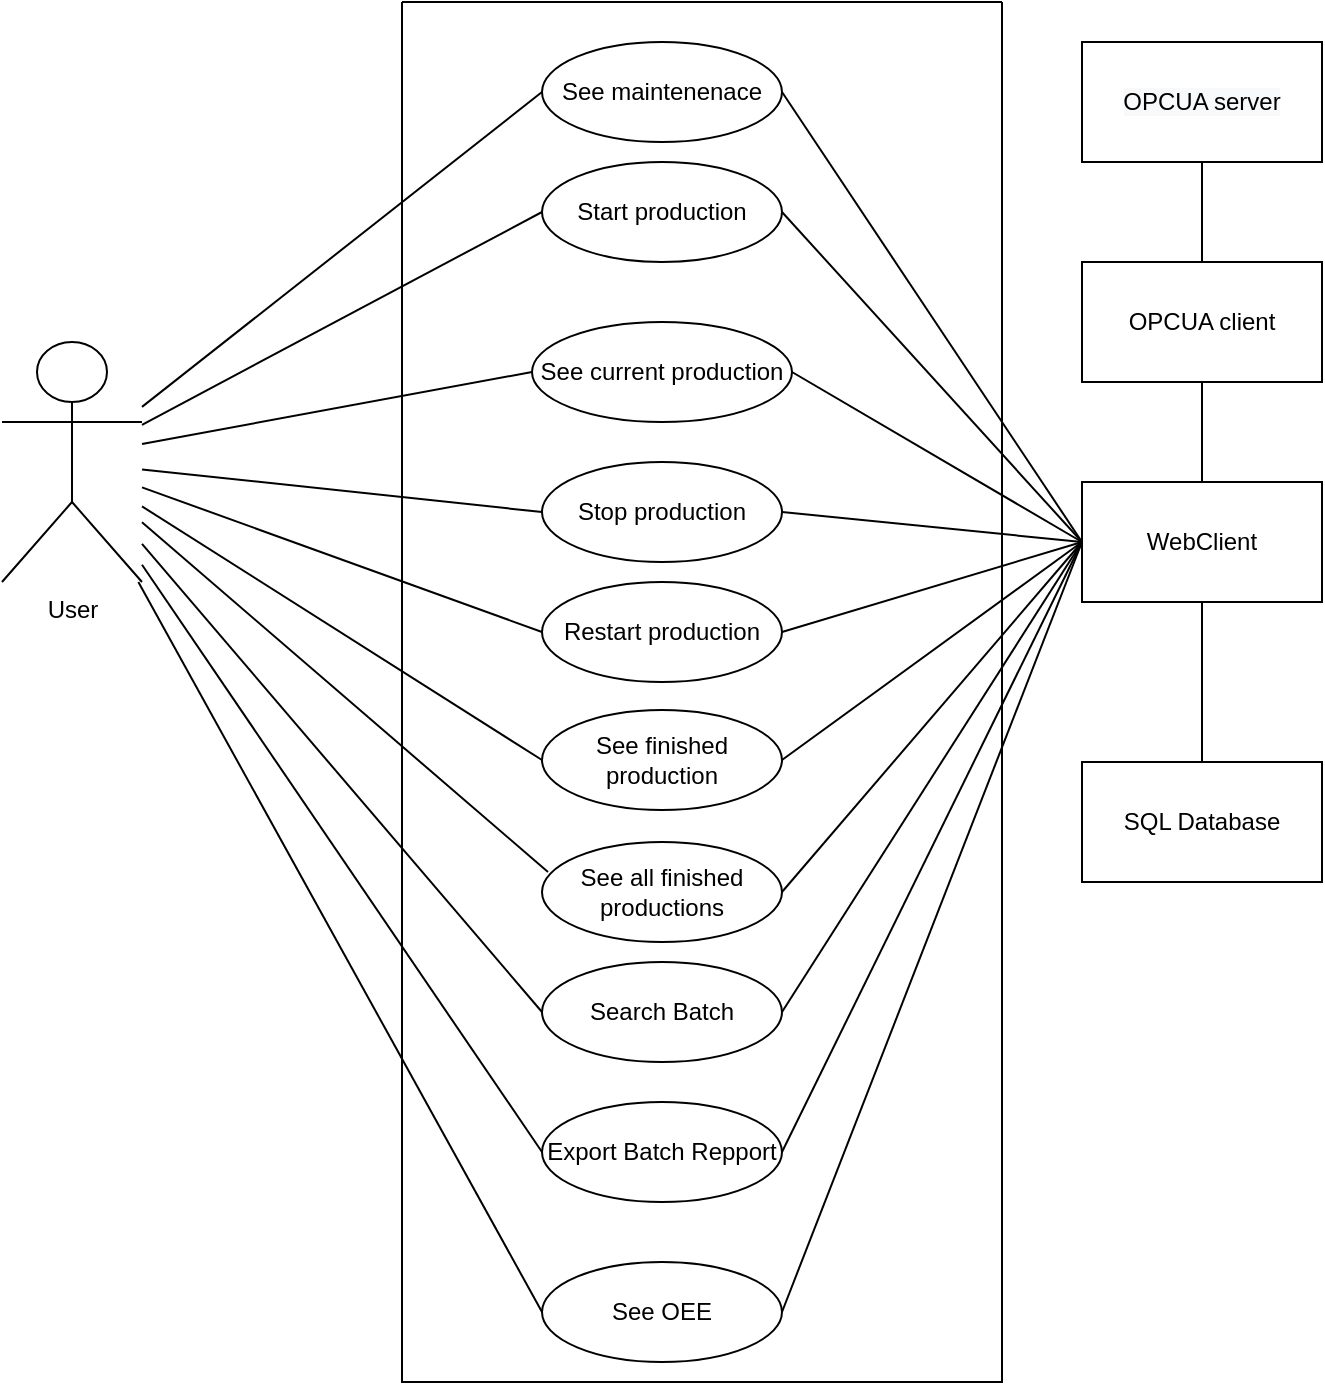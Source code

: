 <mxfile version="15.4.0" type="github">
  <diagram id="J5MR8ZXBjJgOLiZi0rxL" name="Page-1">
    <mxGraphModel dx="1422" dy="737" grid="1" gridSize="10" guides="1" tooltips="1" connect="1" arrows="1" fold="1" page="1" pageScale="1" pageWidth="1169" pageHeight="827" math="0" shadow="0">
      <root>
        <mxCell id="0" />
        <mxCell id="1" parent="0" />
        <mxCell id="E_q7DkZXYIlZWsKSeqye-2" value="" style="swimlane;startSize=0;" vertex="1" parent="1">
          <mxGeometry x="210" y="10" width="300" height="690" as="geometry" />
        </mxCell>
        <mxCell id="E_q7DkZXYIlZWsKSeqye-7" value="Start production" style="ellipse;whiteSpace=wrap;html=1;" vertex="1" parent="E_q7DkZXYIlZWsKSeqye-2">
          <mxGeometry x="70" y="80" width="120" height="50" as="geometry" />
        </mxCell>
        <mxCell id="E_q7DkZXYIlZWsKSeqye-8" value="Stop production" style="ellipse;whiteSpace=wrap;html=1;" vertex="1" parent="E_q7DkZXYIlZWsKSeqye-2">
          <mxGeometry x="70" y="230" width="120" height="50" as="geometry" />
        </mxCell>
        <mxCell id="E_q7DkZXYIlZWsKSeqye-9" value="Restart production" style="ellipse;whiteSpace=wrap;html=1;" vertex="1" parent="E_q7DkZXYIlZWsKSeqye-2">
          <mxGeometry x="70" y="290" width="120" height="50" as="geometry" />
        </mxCell>
        <mxCell id="E_q7DkZXYIlZWsKSeqye-11" value="See finished production&lt;span style=&quot;color: rgba(0 , 0 , 0 , 0) ; font-family: monospace ; font-size: 0px&quot;&gt;%3CmxGraphModel%3E%3Croot%3E%3CmxCell%20id%3D%220%22%2F%3E%3CmxCell%20id%3D%221%22%20parent%3D%220%22%2F%3E%3CmxCell%20id%3D%222%22%20value%3D%22Restart%20Production%22%20style%3D%22ellipse%3BwhiteSpace%3Dwrap%3Bhtml%3D1%3B%22%20vertex%3D%221%22%20parent%3D%221%22%3E%3CmxGeometry%20x%3D%22510%22%20y%3D%22220%22%20width%3D%22120%22%20height%3D%2250%22%20as%3D%22geometry%22%2F%3E%3C%2FmxCell%3E%3C%2Froot%3E%3C%2FmxGraphModel%3E&lt;/span&gt;" style="ellipse;whiteSpace=wrap;html=1;" vertex="1" parent="E_q7DkZXYIlZWsKSeqye-2">
          <mxGeometry x="70" y="354" width="120" height="50" as="geometry" />
        </mxCell>
        <mxCell id="E_q7DkZXYIlZWsKSeqye-12" value="See all finished productions&lt;span style=&quot;color: rgba(0 , 0 , 0 , 0) ; font-family: monospace ; font-size: 0px&quot;&gt;%3CmxGraphModel%3E%3Croot%3E%3CmxCell%20id%3D%220%22%2F%3E%3CmxCell%20id%3D%221%22%20parent%3D%220%22%2F%3E%3CmxCell%20id%3D%222%22%20value%3D%22Restart%20Production%22%20style%3D%22ellipse%3BwhiteSpace%3Dwrap%3Bhtml%3D1%3B%22%20vertex%3D%221%22%20parent%3D%221%22%3E%3CmxGeometry%20x%3D%22510%22%20y%3D%22220%22%20width%3D%22120%22%20height%3D%2250%22%20as%3D%22geometry%22%2F%3E%3C%2FmxCell%3E%3C%2Froot%3E%3C%2FmxGraphModel%3E&lt;/span&gt;" style="ellipse;whiteSpace=wrap;html=1;" vertex="1" parent="E_q7DkZXYIlZWsKSeqye-2">
          <mxGeometry x="70" y="420" width="120" height="50" as="geometry" />
        </mxCell>
        <mxCell id="E_q7DkZXYIlZWsKSeqye-14" value="Search Batch" style="ellipse;whiteSpace=wrap;html=1;" vertex="1" parent="E_q7DkZXYIlZWsKSeqye-2">
          <mxGeometry x="70" y="480" width="120" height="50" as="geometry" />
        </mxCell>
        <mxCell id="E_q7DkZXYIlZWsKSeqye-15" value="Export Batch Repport" style="ellipse;whiteSpace=wrap;html=1;" vertex="1" parent="E_q7DkZXYIlZWsKSeqye-2">
          <mxGeometry x="70" y="550" width="120" height="50" as="geometry" />
        </mxCell>
        <mxCell id="E_q7DkZXYIlZWsKSeqye-16" value="See OEE" style="ellipse;whiteSpace=wrap;html=1;" vertex="1" parent="E_q7DkZXYIlZWsKSeqye-2">
          <mxGeometry x="70" y="630" width="120" height="50" as="geometry" />
        </mxCell>
        <mxCell id="E_q7DkZXYIlZWsKSeqye-13" value="See maintenenace" style="ellipse;whiteSpace=wrap;html=1;" vertex="1" parent="E_q7DkZXYIlZWsKSeqye-2">
          <mxGeometry x="70" y="20" width="120" height="50" as="geometry" />
        </mxCell>
        <mxCell id="E_q7DkZXYIlZWsKSeqye-77" value="See current production" style="ellipse;whiteSpace=wrap;html=1;" vertex="1" parent="E_q7DkZXYIlZWsKSeqye-2">
          <mxGeometry x="65" y="160" width="130" height="50" as="geometry" />
        </mxCell>
        <mxCell id="E_q7DkZXYIlZWsKSeqye-3" value="User" style="shape=umlActor;verticalLabelPosition=bottom;verticalAlign=top;html=1;outlineConnect=0;" vertex="1" parent="1">
          <mxGeometry x="10" y="180" width="70" height="120" as="geometry" />
        </mxCell>
        <mxCell id="E_q7DkZXYIlZWsKSeqye-38" value="&#xa;&#xa;&lt;span style=&quot;color: rgb(0, 0, 0); font-family: helvetica; font-size: 12px; font-style: normal; font-weight: 400; letter-spacing: normal; text-align: center; text-indent: 0px; text-transform: none; word-spacing: 0px; background-color: rgb(248, 249, 250); display: inline; float: none;&quot;&gt;OPCUA server&lt;/span&gt;&#xa;&#xa;" style="rounded=0;whiteSpace=wrap;html=1;" vertex="1" parent="1">
          <mxGeometry x="550" y="30" width="120" height="60" as="geometry" />
        </mxCell>
        <mxCell id="E_q7DkZXYIlZWsKSeqye-39" value="&lt;span&gt;SQL Database&lt;/span&gt;" style="rounded=0;whiteSpace=wrap;html=1;" vertex="1" parent="1">
          <mxGeometry x="550" y="390" width="120" height="60" as="geometry" />
        </mxCell>
        <mxCell id="E_q7DkZXYIlZWsKSeqye-40" value="OPCUA client" style="rounded=0;whiteSpace=wrap;html=1;" vertex="1" parent="1">
          <mxGeometry x="550" y="140" width="120" height="60" as="geometry" />
        </mxCell>
        <mxCell id="E_q7DkZXYIlZWsKSeqye-46" value="" style="endArrow=none;html=1;entryX=0;entryY=0.5;entryDx=0;entryDy=0;" edge="1" parent="1" source="E_q7DkZXYIlZWsKSeqye-3" target="E_q7DkZXYIlZWsKSeqye-7">
          <mxGeometry width="50" height="50" relative="1" as="geometry">
            <mxPoint x="-58" y="170" as="sourcePoint" />
            <mxPoint x="134.5" y="70" as="targetPoint" />
          </mxGeometry>
        </mxCell>
        <mxCell id="E_q7DkZXYIlZWsKSeqye-47" value="" style="endArrow=none;html=1;entryX=0;entryY=0.5;entryDx=0;entryDy=0;" edge="1" parent="1" source="E_q7DkZXYIlZWsKSeqye-3" target="E_q7DkZXYIlZWsKSeqye-8">
          <mxGeometry width="50" height="50" relative="1" as="geometry">
            <mxPoint x="80" y="220" as="sourcePoint" />
            <mxPoint x="144.5" y="80" as="targetPoint" />
          </mxGeometry>
        </mxCell>
        <mxCell id="E_q7DkZXYIlZWsKSeqye-48" value="" style="endArrow=none;html=1;entryX=0;entryY=0.5;entryDx=0;entryDy=0;" edge="1" parent="1" source="E_q7DkZXYIlZWsKSeqye-3" target="E_q7DkZXYIlZWsKSeqye-9">
          <mxGeometry width="50" height="50" relative="1" as="geometry">
            <mxPoint x="-38" y="190" as="sourcePoint" />
            <mxPoint x="154.5" y="90" as="targetPoint" />
          </mxGeometry>
        </mxCell>
        <mxCell id="E_q7DkZXYIlZWsKSeqye-49" value="" style="endArrow=none;html=1;entryX=0;entryY=0.5;entryDx=0;entryDy=0;" edge="1" parent="1" source="E_q7DkZXYIlZWsKSeqye-3" target="E_q7DkZXYIlZWsKSeqye-11">
          <mxGeometry width="50" height="50" relative="1" as="geometry">
            <mxPoint x="90" y="220" as="sourcePoint" />
            <mxPoint x="164.5" y="100" as="targetPoint" />
          </mxGeometry>
        </mxCell>
        <mxCell id="E_q7DkZXYIlZWsKSeqye-50" value="" style="endArrow=none;html=1;entryX=0.025;entryY=0.3;entryDx=0;entryDy=0;entryPerimeter=0;" edge="1" parent="1" source="E_q7DkZXYIlZWsKSeqye-3" target="E_q7DkZXYIlZWsKSeqye-12">
          <mxGeometry width="50" height="50" relative="1" as="geometry">
            <mxPoint x="-18" y="210" as="sourcePoint" />
            <mxPoint x="174.5" y="110" as="targetPoint" />
          </mxGeometry>
        </mxCell>
        <mxCell id="E_q7DkZXYIlZWsKSeqye-52" value="" style="endArrow=none;html=1;entryX=0;entryY=0.5;entryDx=0;entryDy=0;" edge="1" parent="1" source="E_q7DkZXYIlZWsKSeqye-3" target="E_q7DkZXYIlZWsKSeqye-14">
          <mxGeometry width="50" height="50" relative="1" as="geometry">
            <mxPoint x="2" y="230" as="sourcePoint" />
            <mxPoint x="194.5" y="130" as="targetPoint" />
          </mxGeometry>
        </mxCell>
        <mxCell id="E_q7DkZXYIlZWsKSeqye-53" value="" style="endArrow=none;html=1;entryX=0;entryY=0.5;entryDx=0;entryDy=0;" edge="1" parent="1" source="E_q7DkZXYIlZWsKSeqye-3" target="E_q7DkZXYIlZWsKSeqye-15">
          <mxGeometry width="50" height="50" relative="1" as="geometry">
            <mxPoint x="12" y="240" as="sourcePoint" />
            <mxPoint x="204.5" y="140" as="targetPoint" />
          </mxGeometry>
        </mxCell>
        <mxCell id="E_q7DkZXYIlZWsKSeqye-54" value="" style="endArrow=none;html=1;entryX=0;entryY=0.5;entryDx=0;entryDy=0;" edge="1" parent="1" source="E_q7DkZXYIlZWsKSeqye-3" target="E_q7DkZXYIlZWsKSeqye-16">
          <mxGeometry width="50" height="50" relative="1" as="geometry">
            <mxPoint x="80" y="290" as="sourcePoint" />
            <mxPoint x="214.5" y="150" as="targetPoint" />
          </mxGeometry>
        </mxCell>
        <mxCell id="E_q7DkZXYIlZWsKSeqye-55" value="" style="endArrow=none;html=1;exitX=1;exitY=0.5;exitDx=0;exitDy=0;entryX=0;entryY=0.5;entryDx=0;entryDy=0;" edge="1" parent="1" source="E_q7DkZXYIlZWsKSeqye-7" target="E_q7DkZXYIlZWsKSeqye-72">
          <mxGeometry width="50" height="50" relative="1" as="geometry">
            <mxPoint x="470" y="80" as="sourcePoint" />
            <mxPoint x="550" y="90" as="targetPoint" />
          </mxGeometry>
        </mxCell>
        <mxCell id="E_q7DkZXYIlZWsKSeqye-56" value="" style="endArrow=none;html=1;exitX=1;exitY=0.5;exitDx=0;exitDy=0;entryX=0;entryY=0.5;entryDx=0;entryDy=0;" edge="1" parent="1" source="E_q7DkZXYIlZWsKSeqye-8" target="E_q7DkZXYIlZWsKSeqye-72">
          <mxGeometry width="50" height="50" relative="1" as="geometry">
            <mxPoint x="420" y="270" as="sourcePoint" />
            <mxPoint x="550" y="175" as="targetPoint" />
          </mxGeometry>
        </mxCell>
        <mxCell id="E_q7DkZXYIlZWsKSeqye-57" value="" style="endArrow=none;html=1;exitX=1;exitY=0.5;exitDx=0;exitDy=0;entryX=0;entryY=0.5;entryDx=0;entryDy=0;" edge="1" parent="1" source="E_q7DkZXYIlZWsKSeqye-9" target="E_q7DkZXYIlZWsKSeqye-72">
          <mxGeometry width="50" height="50" relative="1" as="geometry">
            <mxPoint x="437.5" y="280" as="sourcePoint" />
            <mxPoint x="540" y="230" as="targetPoint" />
          </mxGeometry>
        </mxCell>
        <mxCell id="E_q7DkZXYIlZWsKSeqye-58" value="" style="endArrow=none;html=1;exitX=1;exitY=0.5;exitDx=0;exitDy=0;entryX=0;entryY=0.5;entryDx=0;entryDy=0;" edge="1" parent="1" source="E_q7DkZXYIlZWsKSeqye-11" target="E_q7DkZXYIlZWsKSeqye-72">
          <mxGeometry width="50" height="50" relative="1" as="geometry">
            <mxPoint x="460" y="290" as="sourcePoint" />
            <mxPoint x="550" y="295" as="targetPoint" />
          </mxGeometry>
        </mxCell>
        <mxCell id="E_q7DkZXYIlZWsKSeqye-59" value="" style="endArrow=none;html=1;exitX=1;exitY=0.5;exitDx=0;exitDy=0;entryX=0;entryY=0.5;entryDx=0;entryDy=0;" edge="1" parent="1" source="E_q7DkZXYIlZWsKSeqye-12" target="E_q7DkZXYIlZWsKSeqye-72">
          <mxGeometry width="50" height="50" relative="1" as="geometry">
            <mxPoint x="540" y="550" as="sourcePoint" />
            <mxPoint x="540" y="330" as="targetPoint" />
          </mxGeometry>
        </mxCell>
        <mxCell id="E_q7DkZXYIlZWsKSeqye-62" value="" style="endArrow=none;html=1;entryX=0;entryY=0.5;entryDx=0;entryDy=0;" edge="1" parent="1" source="E_q7DkZXYIlZWsKSeqye-3" target="E_q7DkZXYIlZWsKSeqye-13">
          <mxGeometry width="50" height="50" relative="1" as="geometry">
            <mxPoint x="100" y="130" as="sourcePoint" />
            <mxPoint x="290" y="55" as="targetPoint" />
          </mxGeometry>
        </mxCell>
        <mxCell id="E_q7DkZXYIlZWsKSeqye-63" value="" style="endArrow=none;html=1;exitX=1;exitY=0.5;exitDx=0;exitDy=0;entryX=0;entryY=0.5;entryDx=0;entryDy=0;" edge="1" parent="1" source="E_q7DkZXYIlZWsKSeqye-13" target="E_q7DkZXYIlZWsKSeqye-72">
          <mxGeometry width="50" height="50" relative="1" as="geometry">
            <mxPoint x="420" y="180" as="sourcePoint" />
            <mxPoint x="570" y="55" as="targetPoint" />
          </mxGeometry>
        </mxCell>
        <mxCell id="E_q7DkZXYIlZWsKSeqye-64" value="" style="endArrow=none;html=1;exitX=1;exitY=0.5;exitDx=0;exitDy=0;entryX=0;entryY=0.5;entryDx=0;entryDy=0;" edge="1" parent="1" source="E_q7DkZXYIlZWsKSeqye-14" target="E_q7DkZXYIlZWsKSeqye-72">
          <mxGeometry width="50" height="50" relative="1" as="geometry">
            <mxPoint x="535" y="605" as="sourcePoint" />
            <mxPoint x="540" y="470" as="targetPoint" />
          </mxGeometry>
        </mxCell>
        <mxCell id="E_q7DkZXYIlZWsKSeqye-65" value="" style="endArrow=none;html=1;exitX=1;exitY=0.5;exitDx=0;exitDy=0;entryX=0;entryY=0.5;entryDx=0;entryDy=0;" edge="1" parent="1" source="E_q7DkZXYIlZWsKSeqye-15" target="E_q7DkZXYIlZWsKSeqye-72">
          <mxGeometry width="50" height="50" relative="1" as="geometry">
            <mxPoint x="420" y="445" as="sourcePoint" />
            <mxPoint x="570" y="490" as="targetPoint" />
          </mxGeometry>
        </mxCell>
        <mxCell id="E_q7DkZXYIlZWsKSeqye-66" value="" style="endArrow=none;html=1;exitX=1;exitY=0.5;exitDx=0;exitDy=0;entryX=0;entryY=0.5;entryDx=0;entryDy=0;" edge="1" parent="1" source="E_q7DkZXYIlZWsKSeqye-16" target="E_q7DkZXYIlZWsKSeqye-72">
          <mxGeometry width="50" height="50" relative="1" as="geometry">
            <mxPoint x="430" y="455" as="sourcePoint" />
            <mxPoint x="570" y="530" as="targetPoint" />
          </mxGeometry>
        </mxCell>
        <mxCell id="E_q7DkZXYIlZWsKSeqye-69" value="" style="endArrow=none;html=1;entryX=0.5;entryY=0;entryDx=0;entryDy=0;endFill=0;exitX=0.5;exitY=1;exitDx=0;exitDy=0;startArrow=none;startFill=0;" edge="1" parent="1" source="E_q7DkZXYIlZWsKSeqye-38" target="E_q7DkZXYIlZWsKSeqye-40">
          <mxGeometry width="50" height="50" relative="1" as="geometry">
            <mxPoint x="860" y="220" as="sourcePoint" />
            <mxPoint x="1060" y="220" as="targetPoint" />
          </mxGeometry>
        </mxCell>
        <mxCell id="E_q7DkZXYIlZWsKSeqye-76" style="edgeStyle=orthogonalEdgeStyle;rounded=0;orthogonalLoop=1;jettySize=auto;html=1;exitX=0.5;exitY=0;exitDx=0;exitDy=0;entryX=0.5;entryY=1;entryDx=0;entryDy=0;startArrow=none;startFill=0;endArrow=none;endFill=0;strokeColor=default;" edge="1" parent="1" source="E_q7DkZXYIlZWsKSeqye-72" target="E_q7DkZXYIlZWsKSeqye-40">
          <mxGeometry relative="1" as="geometry" />
        </mxCell>
        <mxCell id="E_q7DkZXYIlZWsKSeqye-72" value="WebClient" style="rounded=0;whiteSpace=wrap;html=1;" vertex="1" parent="1">
          <mxGeometry x="550" y="250" width="120" height="60" as="geometry" />
        </mxCell>
        <mxCell id="E_q7DkZXYIlZWsKSeqye-73" value="" style="endArrow=none;html=1;exitX=0.5;exitY=1;exitDx=0;exitDy=0;endFill=0;entryX=0.5;entryY=0;entryDx=0;entryDy=0;" edge="1" parent="1" source="E_q7DkZXYIlZWsKSeqye-72" target="E_q7DkZXYIlZWsKSeqye-39">
          <mxGeometry width="50" height="50" relative="1" as="geometry">
            <mxPoint x="670" y="480" as="sourcePoint" />
            <mxPoint x="570" y="350" as="targetPoint" />
          </mxGeometry>
        </mxCell>
        <mxCell id="E_q7DkZXYIlZWsKSeqye-80" value="" style="endArrow=none;html=1;entryX=0;entryY=0.5;entryDx=0;entryDy=0;" edge="1" parent="1" target="E_q7DkZXYIlZWsKSeqye-77">
          <mxGeometry width="50" height="50" relative="1" as="geometry">
            <mxPoint x="80" y="231" as="sourcePoint" />
            <mxPoint x="290" y="125" as="targetPoint" />
          </mxGeometry>
        </mxCell>
        <mxCell id="E_q7DkZXYIlZWsKSeqye-81" value="" style="endArrow=none;html=1;entryX=0;entryY=0.5;entryDx=0;entryDy=0;exitX=1;exitY=0.5;exitDx=0;exitDy=0;" edge="1" parent="1" source="E_q7DkZXYIlZWsKSeqye-77" target="E_q7DkZXYIlZWsKSeqye-72">
          <mxGeometry width="50" height="50" relative="1" as="geometry">
            <mxPoint x="430" y="223.193" as="sourcePoint" />
            <mxPoint x="630" y="116.81" as="targetPoint" />
          </mxGeometry>
        </mxCell>
      </root>
    </mxGraphModel>
  </diagram>
</mxfile>
